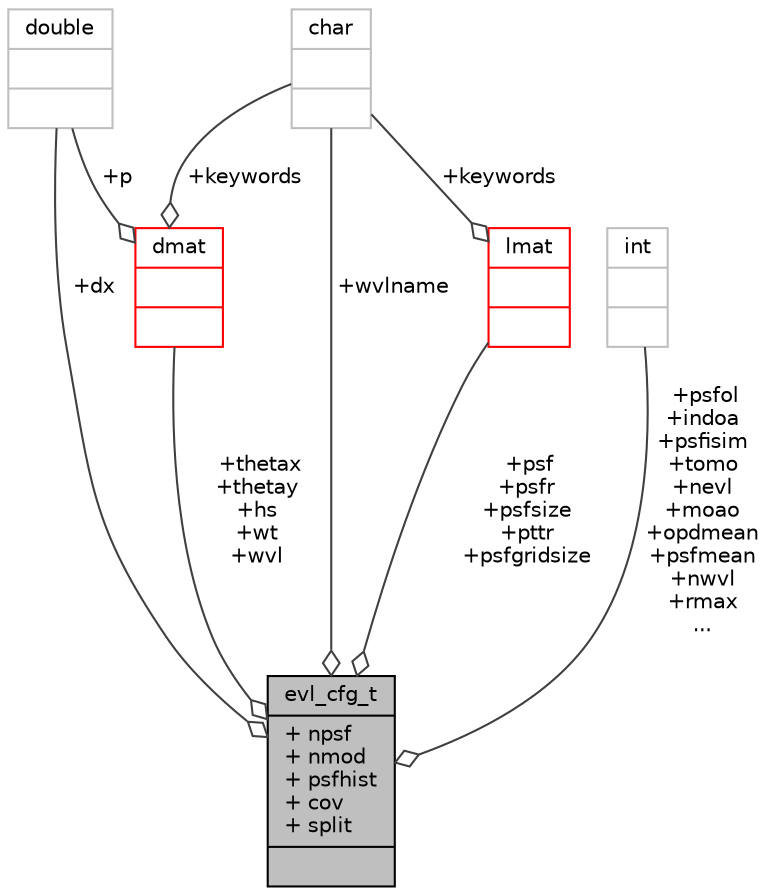 digraph "evl_cfg_t"
{
 // INTERACTIVE_SVG=YES
  bgcolor="transparent";
  edge [fontname="Helvetica",fontsize="10",labelfontname="Helvetica",labelfontsize="10"];
  node [fontname="Helvetica",fontsize="10",shape=record];
  Node130 [label="{evl_cfg_t\n|+ npsf\l+ nmod\l+ psfhist\l+ cov\l+ split\l|}",height=0.2,width=0.4,color="black", fillcolor="grey75", style="filled", fontcolor="black"];
  Node131 -> Node130 [color="grey25",fontsize="10",style="solid",label=" +dx" ,arrowhead="odiamond",fontname="Helvetica"];
  Node131 [label="{double\n||}",height=0.2,width=0.4,color="grey75"];
  Node132 -> Node130 [color="grey25",fontsize="10",style="solid",label=" +psf\n+psfr\n+psfsize\n+pttr\n+psfgridsize" ,arrowhead="odiamond",fontname="Helvetica"];
  Node132 [label="{lmat\n||}",height=0.2,width=0.4,color="red",URL="$d7/da0/structlmat.html"];
  Node134 -> Node132 [color="grey25",fontsize="10",style="solid",label=" +keywords" ,arrowhead="odiamond",fontname="Helvetica"];
  Node134 [label="{char\n||}",height=0.2,width=0.4,color="grey75"];
  Node134 -> Node130 [color="grey25",fontsize="10",style="solid",label=" +wvlname" ,arrowhead="odiamond",fontname="Helvetica"];
  Node135 -> Node130 [color="grey25",fontsize="10",style="solid",label=" +psfol\n+indoa\n+psfisim\n+tomo\n+nevl\n+moao\n+opdmean\n+psfmean\n+nwvl\n+rmax\n..." ,arrowhead="odiamond",fontname="Helvetica"];
  Node135 [label="{int\n||}",height=0.2,width=0.4,color="grey75"];
  Node145 -> Node130 [color="grey25",fontsize="10",style="solid",label=" +thetax\n+thetay\n+hs\n+wt\n+wvl" ,arrowhead="odiamond",fontname="Helvetica"];
  Node145 [label="{dmat\n||}",height=0.2,width=0.4,color="red",URL="$d3/d27/structdmat.html"];
  Node131 -> Node145 [color="grey25",fontsize="10",style="solid",label=" +p" ,arrowhead="odiamond",fontname="Helvetica"];
  Node134 -> Node145 [color="grey25",fontsize="10",style="solid",label=" +keywords" ,arrowhead="odiamond",fontname="Helvetica"];
}
